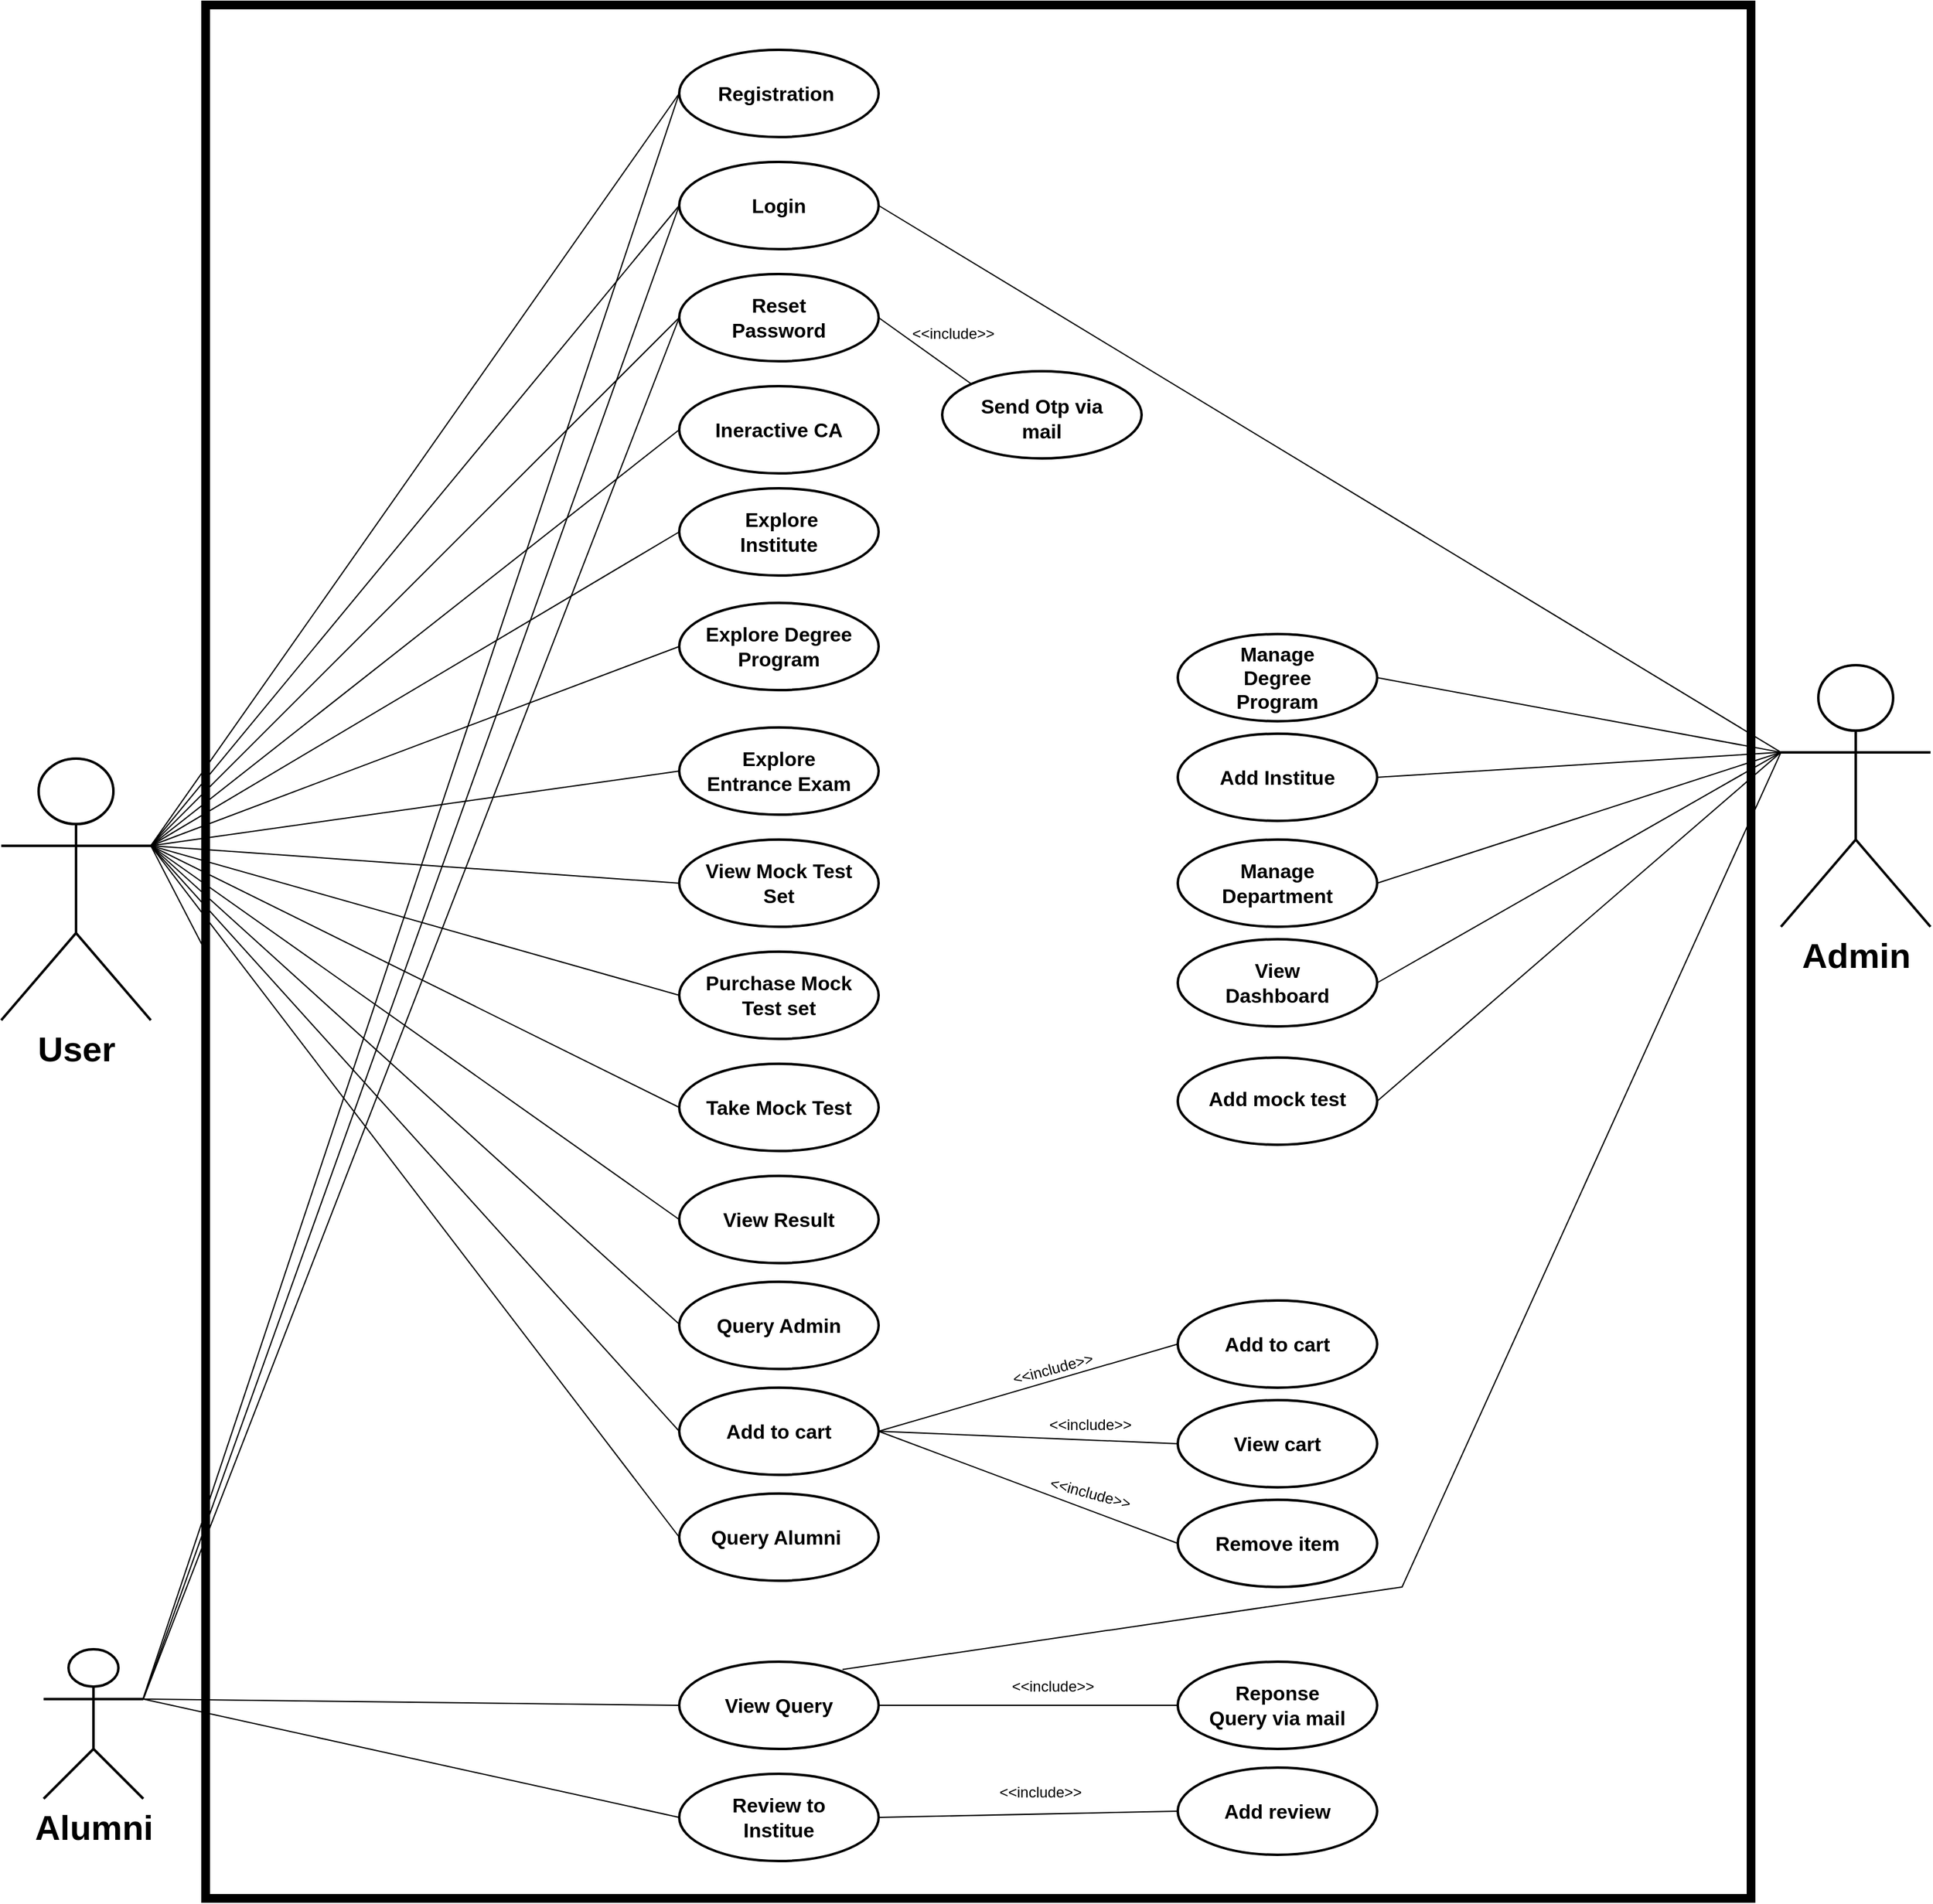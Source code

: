 <mxfile version="24.2.7" type="device">
  <diagram name="Page-1" id="6y64Vb8HLY1a0R0FsIkA">
    <mxGraphModel dx="2476" dy="1569" grid="1" gridSize="10" guides="1" tooltips="1" connect="1" arrows="1" fold="1" page="1" pageScale="1" pageWidth="1100" pageHeight="850" math="0" shadow="0">
      <root>
        <mxCell id="0" />
        <mxCell id="1" parent="0" />
        <mxCell id="8BLMgCJfqCqZ4kAnsudy-92" value="" style="rounded=0;whiteSpace=wrap;html=1;strokeWidth=7;" vertex="1" parent="1">
          <mxGeometry x="40" y="-130" width="1240" height="1520" as="geometry" />
        </mxCell>
        <mxCell id="8BLMgCJfqCqZ4kAnsudy-1" value="&lt;font style=&quot;font-size: 28px;&quot;&gt;&lt;b&gt;User&lt;/b&gt;&lt;/font&gt;" style="shape=umlActor;verticalLabelPosition=bottom;verticalAlign=top;html=1;outlineConnect=0;strokeWidth=2;" vertex="1" parent="1">
          <mxGeometry x="-124" y="475" width="120" height="210" as="geometry" />
        </mxCell>
        <mxCell id="8BLMgCJfqCqZ4kAnsudy-2" value="" style="ellipse;whiteSpace=wrap;html=1;strokeWidth=2;" vertex="1" parent="1">
          <mxGeometry x="420" y="-94" width="160" height="70" as="geometry" />
        </mxCell>
        <mxCell id="8BLMgCJfqCqZ4kAnsudy-3" value="&lt;b&gt;&lt;font style=&quot;font-size: 16px;&quot;&gt;Registration&amp;nbsp;&lt;/font&gt;&lt;/b&gt;" style="text;html=1;align=center;verticalAlign=middle;whiteSpace=wrap;rounded=0;" vertex="1" parent="1">
          <mxGeometry x="440" y="-89" width="120" height="60" as="geometry" />
        </mxCell>
        <mxCell id="8BLMgCJfqCqZ4kAnsudy-4" value="" style="ellipse;whiteSpace=wrap;html=1;strokeWidth=2;" vertex="1" parent="1">
          <mxGeometry x="420" y="86" width="160" height="70" as="geometry" />
        </mxCell>
        <mxCell id="8BLMgCJfqCqZ4kAnsudy-5" value="&lt;span style=&quot;font-size: 16px;&quot;&gt;&lt;b&gt;Reset Password&lt;/b&gt;&lt;/span&gt;" style="text;html=1;align=center;verticalAlign=middle;whiteSpace=wrap;rounded=0;" vertex="1" parent="1">
          <mxGeometry x="440" y="93.5" width="120" height="55" as="geometry" />
        </mxCell>
        <mxCell id="8BLMgCJfqCqZ4kAnsudy-6" value="" style="ellipse;whiteSpace=wrap;html=1;strokeWidth=2;" vertex="1" parent="1">
          <mxGeometry x="420" y="176" width="160" height="70" as="geometry" />
        </mxCell>
        <mxCell id="8BLMgCJfqCqZ4kAnsudy-7" value="&lt;b&gt;&lt;font style=&quot;font-size: 16px;&quot;&gt;Ineractive CA&lt;/font&gt;&lt;/b&gt;" style="text;html=1;align=center;verticalAlign=middle;whiteSpace=wrap;rounded=0;" vertex="1" parent="1">
          <mxGeometry x="440" y="181" width="120" height="60" as="geometry" />
        </mxCell>
        <mxCell id="8BLMgCJfqCqZ4kAnsudy-8" value="" style="ellipse;whiteSpace=wrap;html=1;strokeWidth=2;" vertex="1" parent="1">
          <mxGeometry x="420" y="-4" width="160" height="70" as="geometry" />
        </mxCell>
        <mxCell id="8BLMgCJfqCqZ4kAnsudy-9" value="&lt;b&gt;&lt;font style=&quot;font-size: 16px;&quot;&gt;Login&lt;/font&gt;&lt;/b&gt;" style="text;html=1;align=center;verticalAlign=middle;whiteSpace=wrap;rounded=0;" vertex="1" parent="1">
          <mxGeometry x="440" y="1" width="120" height="60" as="geometry" />
        </mxCell>
        <mxCell id="8BLMgCJfqCqZ4kAnsudy-10" value="" style="ellipse;whiteSpace=wrap;html=1;strokeWidth=2;" vertex="1" parent="1">
          <mxGeometry x="420" y="258" width="160" height="70" as="geometry" />
        </mxCell>
        <mxCell id="8BLMgCJfqCqZ4kAnsudy-11" value="&lt;span style=&quot;font-size: 16px;&quot;&gt;&lt;b&gt;&amp;nbsp;Explore Institute&lt;/b&gt;&lt;/span&gt;" style="text;html=1;align=center;verticalAlign=middle;whiteSpace=wrap;rounded=0;" vertex="1" parent="1">
          <mxGeometry x="440" y="263" width="120" height="60" as="geometry" />
        </mxCell>
        <mxCell id="8BLMgCJfqCqZ4kAnsudy-12" value="" style="ellipse;whiteSpace=wrap;html=1;strokeWidth=2;" vertex="1" parent="1">
          <mxGeometry x="420" y="450" width="160" height="70" as="geometry" />
        </mxCell>
        <mxCell id="8BLMgCJfqCqZ4kAnsudy-13" value="&lt;span style=&quot;font-size: 16px;&quot;&gt;&lt;b&gt;Explore Entrance Exam&lt;/b&gt;&lt;/span&gt;" style="text;html=1;align=center;verticalAlign=middle;whiteSpace=wrap;rounded=0;" vertex="1" parent="1">
          <mxGeometry x="440" y="455" width="120" height="60" as="geometry" />
        </mxCell>
        <mxCell id="8BLMgCJfqCqZ4kAnsudy-14" value="" style="ellipse;whiteSpace=wrap;html=1;strokeWidth=2;" vertex="1" parent="1">
          <mxGeometry x="420" y="540" width="160" height="70" as="geometry" />
        </mxCell>
        <mxCell id="8BLMgCJfqCqZ4kAnsudy-15" value="&lt;b&gt;&lt;font style=&quot;font-size: 16px;&quot;&gt;View Mock Test Set&lt;/font&gt;&lt;/b&gt;" style="text;html=1;align=center;verticalAlign=middle;whiteSpace=wrap;rounded=0;" vertex="1" parent="1">
          <mxGeometry x="440" y="545" width="120" height="60" as="geometry" />
        </mxCell>
        <mxCell id="8BLMgCJfqCqZ4kAnsudy-16" value="" style="ellipse;whiteSpace=wrap;html=1;strokeWidth=2;" vertex="1" parent="1">
          <mxGeometry x="420" y="630" width="160" height="70" as="geometry" />
        </mxCell>
        <mxCell id="8BLMgCJfqCqZ4kAnsudy-17" value="&lt;b&gt;&lt;font style=&quot;font-size: 16px;&quot;&gt;Purchase Mock Test set&lt;/font&gt;&lt;/b&gt;" style="text;html=1;align=center;verticalAlign=middle;whiteSpace=wrap;rounded=0;" vertex="1" parent="1">
          <mxGeometry x="440" y="635" width="120" height="60" as="geometry" />
        </mxCell>
        <mxCell id="8BLMgCJfqCqZ4kAnsudy-18" value="" style="ellipse;whiteSpace=wrap;html=1;strokeWidth=2;" vertex="1" parent="1">
          <mxGeometry x="420" y="720" width="160" height="70" as="geometry" />
        </mxCell>
        <mxCell id="8BLMgCJfqCqZ4kAnsudy-19" value="&lt;b&gt;&lt;font style=&quot;font-size: 16px;&quot;&gt;Take Mock Test&lt;/font&gt;&lt;/b&gt;" style="text;html=1;align=center;verticalAlign=middle;whiteSpace=wrap;rounded=0;" vertex="1" parent="1">
          <mxGeometry x="440" y="725" width="120" height="60" as="geometry" />
        </mxCell>
        <mxCell id="8BLMgCJfqCqZ4kAnsudy-20" value="" style="ellipse;whiteSpace=wrap;html=1;strokeWidth=2;" vertex="1" parent="1">
          <mxGeometry x="420" y="810" width="160" height="70" as="geometry" />
        </mxCell>
        <mxCell id="8BLMgCJfqCqZ4kAnsudy-21" value="&lt;b&gt;&lt;font style=&quot;font-size: 16px;&quot;&gt;View Result&lt;/font&gt;&lt;/b&gt;" style="text;html=1;align=center;verticalAlign=middle;whiteSpace=wrap;rounded=0;" vertex="1" parent="1">
          <mxGeometry x="440" y="815" width="120" height="60" as="geometry" />
        </mxCell>
        <mxCell id="8BLMgCJfqCqZ4kAnsudy-22" value="" style="ellipse;whiteSpace=wrap;html=1;strokeWidth=2;" vertex="1" parent="1">
          <mxGeometry x="420" y="1065" width="160" height="70" as="geometry" />
        </mxCell>
        <mxCell id="8BLMgCJfqCqZ4kAnsudy-23" value="&lt;b&gt;&lt;font style=&quot;font-size: 16px;&quot;&gt;Query Alumni&amp;nbsp;&lt;/font&gt;&lt;/b&gt;" style="text;html=1;align=center;verticalAlign=middle;whiteSpace=wrap;rounded=0;" vertex="1" parent="1">
          <mxGeometry x="440" y="1070" width="120" height="60" as="geometry" />
        </mxCell>
        <mxCell id="8BLMgCJfqCqZ4kAnsudy-24" value="" style="ellipse;whiteSpace=wrap;html=1;strokeWidth=2;" vertex="1" parent="1">
          <mxGeometry x="420" y="1200" width="160" height="70" as="geometry" />
        </mxCell>
        <mxCell id="8BLMgCJfqCqZ4kAnsudy-25" value="&lt;b&gt;&lt;font style=&quot;font-size: 16px;&quot;&gt;View Query&lt;/font&gt;&lt;/b&gt;" style="text;html=1;align=center;verticalAlign=middle;whiteSpace=wrap;rounded=0;" vertex="1" parent="1">
          <mxGeometry x="440" y="1205" width="120" height="60" as="geometry" />
        </mxCell>
        <mxCell id="8BLMgCJfqCqZ4kAnsudy-26" value="" style="ellipse;whiteSpace=wrap;html=1;strokeWidth=2;" vertex="1" parent="1">
          <mxGeometry x="420" y="1290" width="160" height="70" as="geometry" />
        </mxCell>
        <mxCell id="8BLMgCJfqCqZ4kAnsudy-27" value="&lt;span style=&quot;font-size: 16px;&quot;&gt;&lt;b&gt;Review to Institue&lt;/b&gt;&lt;/span&gt;" style="text;html=1;align=center;verticalAlign=middle;whiteSpace=wrap;rounded=0;" vertex="1" parent="1">
          <mxGeometry x="440" y="1295" width="120" height="60" as="geometry" />
        </mxCell>
        <mxCell id="8BLMgCJfqCqZ4kAnsudy-28" value="&lt;div&gt;&lt;font size=&quot;1&quot; style=&quot;&quot;&gt;&lt;b style=&quot;font-size: 28px;&quot;&gt;Alumni&lt;/b&gt;&lt;/font&gt;&lt;/div&gt;" style="shape=umlActor;verticalLabelPosition=bottom;verticalAlign=top;html=1;outlineConnect=0;strokeWidth=2;" vertex="1" parent="1">
          <mxGeometry x="-90" y="1190" width="80" height="120" as="geometry" />
        </mxCell>
        <mxCell id="8BLMgCJfqCqZ4kAnsudy-29" value="" style="ellipse;whiteSpace=wrap;html=1;strokeWidth=2;" vertex="1" parent="1">
          <mxGeometry x="631" y="164" width="160" height="70" as="geometry" />
        </mxCell>
        <mxCell id="8BLMgCJfqCqZ4kAnsudy-30" value="&lt;span style=&quot;font-size: 16px;&quot;&gt;&lt;b&gt;Send Otp via mail&lt;/b&gt;&lt;/span&gt;" style="text;html=1;align=center;verticalAlign=middle;whiteSpace=wrap;rounded=0;" vertex="1" parent="1">
          <mxGeometry x="651" y="172" width="120" height="60" as="geometry" />
        </mxCell>
        <mxCell id="8BLMgCJfqCqZ4kAnsudy-31" value="" style="ellipse;whiteSpace=wrap;html=1;strokeWidth=2;" vertex="1" parent="1">
          <mxGeometry x="820" y="375" width="160" height="70" as="geometry" />
        </mxCell>
        <mxCell id="8BLMgCJfqCqZ4kAnsudy-32" value="&lt;span style=&quot;font-size: 16px;&quot;&gt;&lt;b&gt;Manage Degree Program&lt;/b&gt;&lt;/span&gt;" style="text;html=1;align=center;verticalAlign=middle;whiteSpace=wrap;rounded=0;" vertex="1" parent="1">
          <mxGeometry x="840" y="380" width="120" height="60" as="geometry" />
        </mxCell>
        <mxCell id="8BLMgCJfqCqZ4kAnsudy-33" value="" style="ellipse;whiteSpace=wrap;html=1;strokeWidth=2;" vertex="1" parent="1">
          <mxGeometry x="820" y="455" width="160" height="70" as="geometry" />
        </mxCell>
        <mxCell id="8BLMgCJfqCqZ4kAnsudy-34" value="&lt;span style=&quot;font-size: 16px;&quot;&gt;&lt;b&gt;Add Institue&lt;/b&gt;&lt;/span&gt;" style="text;html=1;align=center;verticalAlign=middle;whiteSpace=wrap;rounded=0;" vertex="1" parent="1">
          <mxGeometry x="840" y="460" width="120" height="60" as="geometry" />
        </mxCell>
        <mxCell id="8BLMgCJfqCqZ4kAnsudy-35" value="" style="ellipse;whiteSpace=wrap;html=1;strokeWidth=2;" vertex="1" parent="1">
          <mxGeometry x="820" y="540" width="160" height="70" as="geometry" />
        </mxCell>
        <mxCell id="8BLMgCJfqCqZ4kAnsudy-36" value="&lt;span style=&quot;font-size: 16px;&quot;&gt;&lt;b&gt;Manage Department&lt;/b&gt;&lt;/span&gt;" style="text;html=1;align=center;verticalAlign=middle;whiteSpace=wrap;rounded=0;" vertex="1" parent="1">
          <mxGeometry x="840" y="545" width="120" height="60" as="geometry" />
        </mxCell>
        <mxCell id="8BLMgCJfqCqZ4kAnsudy-37" value="" style="ellipse;whiteSpace=wrap;html=1;strokeWidth=2;" vertex="1" parent="1">
          <mxGeometry x="820" y="620" width="160" height="70" as="geometry" />
        </mxCell>
        <mxCell id="8BLMgCJfqCqZ4kAnsudy-38" value="&lt;span style=&quot;font-size: 16px;&quot;&gt;&lt;b&gt;View Dashboard&lt;/b&gt;&lt;/span&gt;" style="text;html=1;align=center;verticalAlign=middle;whiteSpace=wrap;rounded=0;" vertex="1" parent="1">
          <mxGeometry x="840" y="625" width="120" height="60" as="geometry" />
        </mxCell>
        <mxCell id="8BLMgCJfqCqZ4kAnsudy-39" value="&lt;font style=&quot;font-size: 28px;&quot;&gt;&lt;b&gt;Admin&lt;/b&gt;&lt;/font&gt;" style="shape=umlActor;verticalLabelPosition=bottom;verticalAlign=top;html=1;outlineConnect=0;strokeWidth=2;" vertex="1" parent="1">
          <mxGeometry x="1304" y="400" width="120" height="210" as="geometry" />
        </mxCell>
        <mxCell id="8BLMgCJfqCqZ4kAnsudy-40" value="" style="ellipse;whiteSpace=wrap;html=1;strokeWidth=2;" vertex="1" parent="1">
          <mxGeometry x="420" y="895" width="160" height="70" as="geometry" />
        </mxCell>
        <mxCell id="8BLMgCJfqCqZ4kAnsudy-41" value="&lt;b&gt;&lt;font style=&quot;font-size: 16px;&quot;&gt;Query Admin&lt;/font&gt;&lt;/b&gt;" style="text;html=1;align=center;verticalAlign=middle;whiteSpace=wrap;rounded=0;" vertex="1" parent="1">
          <mxGeometry x="440" y="900" width="120" height="60" as="geometry" />
        </mxCell>
        <mxCell id="8BLMgCJfqCqZ4kAnsudy-42" value="" style="ellipse;whiteSpace=wrap;html=1;strokeWidth=2;" vertex="1" parent="1">
          <mxGeometry x="420" y="980" width="160" height="70" as="geometry" />
        </mxCell>
        <mxCell id="8BLMgCJfqCqZ4kAnsudy-43" value="&lt;b&gt;&lt;font style=&quot;font-size: 16px;&quot;&gt;Add to cart&lt;/font&gt;&lt;/b&gt;" style="text;html=1;align=center;verticalAlign=middle;whiteSpace=wrap;rounded=0;" vertex="1" parent="1">
          <mxGeometry x="440" y="985" width="120" height="60" as="geometry" />
        </mxCell>
        <mxCell id="8BLMgCJfqCqZ4kAnsudy-44" value="" style="ellipse;whiteSpace=wrap;html=1;strokeWidth=2;" vertex="1" parent="1">
          <mxGeometry x="820" y="910" width="160" height="70" as="geometry" />
        </mxCell>
        <mxCell id="8BLMgCJfqCqZ4kAnsudy-45" value="&lt;b&gt;&lt;font style=&quot;font-size: 16px;&quot;&gt;Add to cart&lt;/font&gt;&lt;/b&gt;" style="text;html=1;align=center;verticalAlign=middle;whiteSpace=wrap;rounded=0;" vertex="1" parent="1">
          <mxGeometry x="840" y="915" width="120" height="60" as="geometry" />
        </mxCell>
        <mxCell id="8BLMgCJfqCqZ4kAnsudy-46" value="" style="ellipse;whiteSpace=wrap;html=1;strokeWidth=2;" vertex="1" parent="1">
          <mxGeometry x="820" y="990" width="160" height="70" as="geometry" />
        </mxCell>
        <mxCell id="8BLMgCJfqCqZ4kAnsudy-47" value="&lt;b&gt;&lt;font style=&quot;font-size: 16px;&quot;&gt;View cart&lt;/font&gt;&lt;/b&gt;" style="text;html=1;align=center;verticalAlign=middle;whiteSpace=wrap;rounded=0;" vertex="1" parent="1">
          <mxGeometry x="840" y="995" width="120" height="60" as="geometry" />
        </mxCell>
        <mxCell id="8BLMgCJfqCqZ4kAnsudy-48" value="" style="ellipse;whiteSpace=wrap;html=1;strokeWidth=2;" vertex="1" parent="1">
          <mxGeometry x="820" y="1070" width="160" height="70" as="geometry" />
        </mxCell>
        <mxCell id="8BLMgCJfqCqZ4kAnsudy-49" value="&lt;b&gt;&lt;font style=&quot;font-size: 16px;&quot;&gt;Remove item&lt;/font&gt;&lt;/b&gt;" style="text;html=1;align=center;verticalAlign=middle;whiteSpace=wrap;rounded=0;" vertex="1" parent="1">
          <mxGeometry x="840" y="1075" width="120" height="60" as="geometry" />
        </mxCell>
        <mxCell id="8BLMgCJfqCqZ4kAnsudy-50" value="" style="ellipse;whiteSpace=wrap;html=1;strokeWidth=2;" vertex="1" parent="1">
          <mxGeometry x="820" y="1200" width="160" height="70" as="geometry" />
        </mxCell>
        <mxCell id="8BLMgCJfqCqZ4kAnsudy-51" value="&lt;b&gt;&lt;font style=&quot;font-size: 16px;&quot;&gt;Reponse Query via mail&lt;/font&gt;&lt;/b&gt;" style="text;html=1;align=center;verticalAlign=middle;whiteSpace=wrap;rounded=0;" vertex="1" parent="1">
          <mxGeometry x="840" y="1205" width="120" height="60" as="geometry" />
        </mxCell>
        <mxCell id="8BLMgCJfqCqZ4kAnsudy-52" value="" style="ellipse;whiteSpace=wrap;html=1;strokeWidth=2;" vertex="1" parent="1">
          <mxGeometry x="820" y="1285" width="160" height="70" as="geometry" />
        </mxCell>
        <mxCell id="8BLMgCJfqCqZ4kAnsudy-53" value="&lt;span style=&quot;font-size: 16px;&quot;&gt;&lt;b&gt;Add review&lt;/b&gt;&lt;/span&gt;" style="text;html=1;align=center;verticalAlign=middle;whiteSpace=wrap;rounded=0;" vertex="1" parent="1">
          <mxGeometry x="840" y="1290" width="120" height="60" as="geometry" />
        </mxCell>
        <mxCell id="8BLMgCJfqCqZ4kAnsudy-54" value="" style="endArrow=none;html=1;rounded=0;entryX=0;entryY=0.5;entryDx=0;entryDy=0;exitX=1;exitY=0.333;exitDx=0;exitDy=0;exitPerimeter=0;" edge="1" parent="1" source="8BLMgCJfqCqZ4kAnsudy-1" target="8BLMgCJfqCqZ4kAnsudy-2">
          <mxGeometry width="50" height="50" relative="1" as="geometry">
            <mxPoint x="760" y="400" as="sourcePoint" />
            <mxPoint x="810" y="350" as="targetPoint" />
          </mxGeometry>
        </mxCell>
        <mxCell id="8BLMgCJfqCqZ4kAnsudy-55" value="" style="endArrow=none;html=1;rounded=0;exitX=1;exitY=0.333;exitDx=0;exitDy=0;exitPerimeter=0;entryX=0;entryY=0.5;entryDx=0;entryDy=0;" edge="1" parent="1" source="8BLMgCJfqCqZ4kAnsudy-1" target="8BLMgCJfqCqZ4kAnsudy-8">
          <mxGeometry width="50" height="50" relative="1" as="geometry">
            <mxPoint x="760" y="400" as="sourcePoint" />
            <mxPoint x="810" y="350" as="targetPoint" />
          </mxGeometry>
        </mxCell>
        <mxCell id="8BLMgCJfqCqZ4kAnsudy-56" value="" style="endArrow=none;html=1;rounded=0;exitX=1;exitY=0.333;exitDx=0;exitDy=0;exitPerimeter=0;entryX=0;entryY=0.5;entryDx=0;entryDy=0;" edge="1" parent="1" source="8BLMgCJfqCqZ4kAnsudy-1" target="8BLMgCJfqCqZ4kAnsudy-4">
          <mxGeometry width="50" height="50" relative="1" as="geometry">
            <mxPoint x="50" y="555" as="sourcePoint" />
            <mxPoint x="430" y="145" as="targetPoint" />
          </mxGeometry>
        </mxCell>
        <mxCell id="8BLMgCJfqCqZ4kAnsudy-57" value="" style="endArrow=none;html=1;rounded=0;exitX=1;exitY=0.333;exitDx=0;exitDy=0;exitPerimeter=0;entryX=0;entryY=0.5;entryDx=0;entryDy=0;" edge="1" parent="1" source="8BLMgCJfqCqZ4kAnsudy-1" target="8BLMgCJfqCqZ4kAnsudy-6">
          <mxGeometry width="50" height="50" relative="1" as="geometry">
            <mxPoint x="60" y="565" as="sourcePoint" />
            <mxPoint x="440" y="155" as="targetPoint" />
          </mxGeometry>
        </mxCell>
        <mxCell id="8BLMgCJfqCqZ4kAnsudy-58" value="" style="endArrow=none;html=1;rounded=0;entryX=0;entryY=0.5;entryDx=0;entryDy=0;exitX=1;exitY=0.333;exitDx=0;exitDy=0;exitPerimeter=0;" edge="1" parent="1" source="8BLMgCJfqCqZ4kAnsudy-1" target="8BLMgCJfqCqZ4kAnsudy-10">
          <mxGeometry width="50" height="50" relative="1" as="geometry">
            <mxPoint x="90" y="570" as="sourcePoint" />
            <mxPoint x="450" y="165" as="targetPoint" />
          </mxGeometry>
        </mxCell>
        <mxCell id="8BLMgCJfqCqZ4kAnsudy-59" value="" style="endArrow=none;html=1;rounded=0;entryX=0;entryY=0.5;entryDx=0;entryDy=0;exitX=1;exitY=0.333;exitDx=0;exitDy=0;exitPerimeter=0;" edge="1" parent="1" source="8BLMgCJfqCqZ4kAnsudy-1" target="8BLMgCJfqCqZ4kAnsudy-14">
          <mxGeometry width="50" height="50" relative="1" as="geometry">
            <mxPoint x="50" y="555" as="sourcePoint" />
            <mxPoint x="430" y="405" as="targetPoint" />
          </mxGeometry>
        </mxCell>
        <mxCell id="8BLMgCJfqCqZ4kAnsudy-60" value="" style="endArrow=none;html=1;rounded=0;entryX=0;entryY=0.5;entryDx=0;entryDy=0;exitX=1;exitY=0.333;exitDx=0;exitDy=0;exitPerimeter=0;" edge="1" parent="1" source="8BLMgCJfqCqZ4kAnsudy-1" target="8BLMgCJfqCqZ4kAnsudy-16">
          <mxGeometry width="50" height="50" relative="1" as="geometry">
            <mxPoint x="60" y="565" as="sourcePoint" />
            <mxPoint x="440" y="415" as="targetPoint" />
          </mxGeometry>
        </mxCell>
        <mxCell id="8BLMgCJfqCqZ4kAnsudy-61" value="" style="endArrow=none;html=1;rounded=0;entryX=0;entryY=0.5;entryDx=0;entryDy=0;exitX=1;exitY=0.333;exitDx=0;exitDy=0;exitPerimeter=0;" edge="1" parent="1" source="8BLMgCJfqCqZ4kAnsudy-1" target="8BLMgCJfqCqZ4kAnsudy-18">
          <mxGeometry width="50" height="50" relative="1" as="geometry">
            <mxPoint x="70" y="575" as="sourcePoint" />
            <mxPoint x="450" y="425" as="targetPoint" />
          </mxGeometry>
        </mxCell>
        <mxCell id="8BLMgCJfqCqZ4kAnsudy-62" value="" style="endArrow=none;html=1;rounded=0;entryX=0;entryY=0.5;entryDx=0;entryDy=0;exitX=1;exitY=0.333;exitDx=0;exitDy=0;exitPerimeter=0;" edge="1" parent="1" source="8BLMgCJfqCqZ4kAnsudy-1" target="8BLMgCJfqCqZ4kAnsudy-12">
          <mxGeometry width="50" height="50" relative="1" as="geometry">
            <mxPoint x="80" y="585" as="sourcePoint" />
            <mxPoint x="460" y="435" as="targetPoint" />
          </mxGeometry>
        </mxCell>
        <mxCell id="8BLMgCJfqCqZ4kAnsudy-63" value="" style="endArrow=none;html=1;rounded=0;exitX=1;exitY=0.333;exitDx=0;exitDy=0;exitPerimeter=0;entryX=0;entryY=0.5;entryDx=0;entryDy=0;" edge="1" parent="1" source="8BLMgCJfqCqZ4kAnsudy-1" target="8BLMgCJfqCqZ4kAnsudy-20">
          <mxGeometry width="50" height="50" relative="1" as="geometry">
            <mxPoint x="50" y="555" as="sourcePoint" />
            <mxPoint x="410" y="830" as="targetPoint" />
          </mxGeometry>
        </mxCell>
        <mxCell id="8BLMgCJfqCqZ4kAnsudy-64" value="" style="endArrow=none;html=1;rounded=0;entryX=0;entryY=0.5;entryDx=0;entryDy=0;exitX=1;exitY=0.333;exitDx=0;exitDy=0;exitPerimeter=0;" edge="1" parent="1" source="8BLMgCJfqCqZ4kAnsudy-1">
          <mxGeometry width="50" height="50" relative="1" as="geometry">
            <mxPoint x="1280" y="375.667" as="sourcePoint" />
            <mxPoint x="420" y="929" as="targetPoint" />
          </mxGeometry>
        </mxCell>
        <mxCell id="8BLMgCJfqCqZ4kAnsudy-65" value="" style="endArrow=none;html=1;rounded=0;entryX=0;entryY=0.5;entryDx=0;entryDy=0;exitX=1;exitY=0.333;exitDx=0;exitDy=0;exitPerimeter=0;" edge="1" parent="1" source="8BLMgCJfqCqZ4kAnsudy-1" target="8BLMgCJfqCqZ4kAnsudy-42">
          <mxGeometry width="50" height="50" relative="1" as="geometry">
            <mxPoint x="70" y="575" as="sourcePoint" />
            <mxPoint x="450" y="785" as="targetPoint" />
          </mxGeometry>
        </mxCell>
        <mxCell id="8BLMgCJfqCqZ4kAnsudy-66" value="" style="endArrow=none;html=1;rounded=0;entryX=0;entryY=0.5;entryDx=0;entryDy=0;exitX=1;exitY=0.333;exitDx=0;exitDy=0;exitPerimeter=0;" edge="1" parent="1" source="8BLMgCJfqCqZ4kAnsudy-1" target="8BLMgCJfqCqZ4kAnsudy-22">
          <mxGeometry width="50" height="50" relative="1" as="geometry">
            <mxPoint x="60" y="600" as="sourcePoint" />
            <mxPoint x="460" y="795" as="targetPoint" />
          </mxGeometry>
        </mxCell>
        <mxCell id="8BLMgCJfqCqZ4kAnsudy-67" value="" style="endArrow=none;html=1;rounded=0;exitX=1;exitY=0.333;exitDx=0;exitDy=0;exitPerimeter=0;entryX=0;entryY=0.5;entryDx=0;entryDy=0;" edge="1" parent="1" source="8BLMgCJfqCqZ4kAnsudy-28" target="8BLMgCJfqCqZ4kAnsudy-24">
          <mxGeometry width="50" height="50" relative="1" as="geometry">
            <mxPoint x="260" y="1250" as="sourcePoint" />
            <mxPoint x="310" y="1200" as="targetPoint" />
          </mxGeometry>
        </mxCell>
        <mxCell id="8BLMgCJfqCqZ4kAnsudy-68" value="" style="endArrow=none;html=1;rounded=0;exitX=1;exitY=0.333;exitDx=0;exitDy=0;exitPerimeter=0;entryX=0;entryY=0.5;entryDx=0;entryDy=0;" edge="1" parent="1" source="8BLMgCJfqCqZ4kAnsudy-28" target="8BLMgCJfqCqZ4kAnsudy-26">
          <mxGeometry width="50" height="50" relative="1" as="geometry">
            <mxPoint y="1240" as="sourcePoint" />
            <mxPoint x="430" y="1245" as="targetPoint" />
          </mxGeometry>
        </mxCell>
        <mxCell id="8BLMgCJfqCqZ4kAnsudy-69" value="" style="endArrow=none;html=1;rounded=0;exitX=1;exitY=0.5;exitDx=0;exitDy=0;entryX=0;entryY=0.5;entryDx=0;entryDy=0;" edge="1" parent="1" source="8BLMgCJfqCqZ4kAnsudy-42" target="8BLMgCJfqCqZ4kAnsudy-44">
          <mxGeometry width="50" height="50" relative="1" as="geometry">
            <mxPoint x="660" y="1020" as="sourcePoint" />
            <mxPoint x="710" y="970" as="targetPoint" />
          </mxGeometry>
        </mxCell>
        <mxCell id="8BLMgCJfqCqZ4kAnsudy-70" value="" style="endArrow=none;html=1;rounded=0;exitX=1;exitY=0.5;exitDx=0;exitDy=0;entryX=0;entryY=0.5;entryDx=0;entryDy=0;" edge="1" parent="1" source="8BLMgCJfqCqZ4kAnsudy-42" target="8BLMgCJfqCqZ4kAnsudy-46">
          <mxGeometry width="50" height="50" relative="1" as="geometry">
            <mxPoint x="590" y="1025" as="sourcePoint" />
            <mxPoint x="830" y="955" as="targetPoint" />
          </mxGeometry>
        </mxCell>
        <mxCell id="8BLMgCJfqCqZ4kAnsudy-71" value="" style="endArrow=none;html=1;rounded=0;exitX=1;exitY=0.5;exitDx=0;exitDy=0;entryX=0;entryY=0.5;entryDx=0;entryDy=0;" edge="1" parent="1" source="8BLMgCJfqCqZ4kAnsudy-42" target="8BLMgCJfqCqZ4kAnsudy-48">
          <mxGeometry width="50" height="50" relative="1" as="geometry">
            <mxPoint x="600" y="1035" as="sourcePoint" />
            <mxPoint x="840" y="965" as="targetPoint" />
          </mxGeometry>
        </mxCell>
        <mxCell id="8BLMgCJfqCqZ4kAnsudy-72" value="&amp;lt;&amp;lt;include&amp;gt;&amp;gt;" style="text;html=1;align=center;verticalAlign=middle;whiteSpace=wrap;rounded=0;rotation=-15;" vertex="1" parent="1">
          <mxGeometry x="690" y="950" width="60" height="30" as="geometry" />
        </mxCell>
        <mxCell id="8BLMgCJfqCqZ4kAnsudy-73" value="&amp;lt;&amp;lt;include&amp;gt;&amp;gt;" style="text;html=1;align=center;verticalAlign=middle;whiteSpace=wrap;rounded=0;rotation=0;" vertex="1" parent="1">
          <mxGeometry x="720" y="995" width="60" height="30" as="geometry" />
        </mxCell>
        <mxCell id="8BLMgCJfqCqZ4kAnsudy-74" value="&amp;lt;&amp;lt;include&amp;gt;&amp;gt;" style="text;html=1;align=center;verticalAlign=middle;whiteSpace=wrap;rounded=0;rotation=15;" vertex="1" parent="1">
          <mxGeometry x="720" y="1050" width="60" height="30" as="geometry" />
        </mxCell>
        <mxCell id="8BLMgCJfqCqZ4kAnsudy-75" value="" style="endArrow=none;html=1;rounded=0;exitX=1;exitY=0.5;exitDx=0;exitDy=0;entryX=0;entryY=0.5;entryDx=0;entryDy=0;" edge="1" parent="1" source="8BLMgCJfqCqZ4kAnsudy-24" target="8BLMgCJfqCqZ4kAnsudy-50">
          <mxGeometry width="50" height="50" relative="1" as="geometry">
            <mxPoint x="770" y="1430" as="sourcePoint" />
            <mxPoint x="820" y="1380" as="targetPoint" />
          </mxGeometry>
        </mxCell>
        <mxCell id="8BLMgCJfqCqZ4kAnsudy-76" value="" style="endArrow=none;html=1;rounded=0;exitX=1;exitY=0.5;exitDx=0;exitDy=0;entryX=0;entryY=0.5;entryDx=0;entryDy=0;" edge="1" parent="1" source="8BLMgCJfqCqZ4kAnsudy-26" target="8BLMgCJfqCqZ4kAnsudy-52">
          <mxGeometry width="50" height="50" relative="1" as="geometry">
            <mxPoint x="590" y="1245" as="sourcePoint" />
            <mxPoint x="830" y="1245" as="targetPoint" />
          </mxGeometry>
        </mxCell>
        <mxCell id="8BLMgCJfqCqZ4kAnsudy-77" value="&amp;lt;&amp;lt;include&amp;gt;&amp;gt;" style="text;html=1;align=center;verticalAlign=middle;whiteSpace=wrap;rounded=0;" vertex="1" parent="1">
          <mxGeometry x="690" y="1205" width="60" height="30" as="geometry" />
        </mxCell>
        <mxCell id="8BLMgCJfqCqZ4kAnsudy-78" value="&amp;lt;&amp;lt;include&amp;gt;&amp;gt;" style="text;html=1;align=center;verticalAlign=middle;whiteSpace=wrap;rounded=0;" vertex="1" parent="1">
          <mxGeometry x="680" y="1290" width="60" height="30" as="geometry" />
        </mxCell>
        <mxCell id="8BLMgCJfqCqZ4kAnsudy-79" value="" style="endArrow=none;html=1;rounded=0;exitX=1;exitY=0.5;exitDx=0;exitDy=0;entryX=0;entryY=0;entryDx=0;entryDy=0;" edge="1" parent="1" source="8BLMgCJfqCqZ4kAnsudy-4" target="8BLMgCJfqCqZ4kAnsudy-29">
          <mxGeometry width="50" height="50" relative="1" as="geometry">
            <mxPoint x="830" y="430" as="sourcePoint" />
            <mxPoint x="880" y="380" as="targetPoint" />
          </mxGeometry>
        </mxCell>
        <mxCell id="8BLMgCJfqCqZ4kAnsudy-80" value="&amp;lt;&amp;lt;include&amp;gt;&amp;gt;" style="text;html=1;align=center;verticalAlign=middle;whiteSpace=wrap;rounded=0;" vertex="1" parent="1">
          <mxGeometry x="610" y="118.5" width="60" height="30" as="geometry" />
        </mxCell>
        <mxCell id="8BLMgCJfqCqZ4kAnsudy-82" value="" style="endArrow=none;html=1;rounded=0;exitX=1;exitY=0.5;exitDx=0;exitDy=0;entryX=0;entryY=0.333;entryDx=0;entryDy=0;entryPerimeter=0;" edge="1" parent="1" source="8BLMgCJfqCqZ4kAnsudy-31" target="8BLMgCJfqCqZ4kAnsudy-39">
          <mxGeometry width="50" height="50" relative="1" as="geometry">
            <mxPoint x="1120" y="540" as="sourcePoint" />
            <mxPoint x="1170" y="490" as="targetPoint" />
          </mxGeometry>
        </mxCell>
        <mxCell id="8BLMgCJfqCqZ4kAnsudy-83" value="" style="endArrow=none;html=1;rounded=0;exitX=1;exitY=0.5;exitDx=0;exitDy=0;entryX=0;entryY=0.333;entryDx=0;entryDy=0;entryPerimeter=0;" edge="1" parent="1" source="8BLMgCJfqCqZ4kAnsudy-33" target="8BLMgCJfqCqZ4kAnsudy-39">
          <mxGeometry width="50" height="50" relative="1" as="geometry">
            <mxPoint x="990" y="420" as="sourcePoint" />
            <mxPoint x="1290" y="480" as="targetPoint" />
          </mxGeometry>
        </mxCell>
        <mxCell id="8BLMgCJfqCqZ4kAnsudy-84" value="" style="endArrow=none;html=1;rounded=0;exitX=1;exitY=0.5;exitDx=0;exitDy=0;entryX=0;entryY=0.333;entryDx=0;entryDy=0;entryPerimeter=0;" edge="1" parent="1" source="8BLMgCJfqCqZ4kAnsudy-35" target="8BLMgCJfqCqZ4kAnsudy-39">
          <mxGeometry width="50" height="50" relative="1" as="geometry">
            <mxPoint x="1000" y="430" as="sourcePoint" />
            <mxPoint x="1300" y="490" as="targetPoint" />
          </mxGeometry>
        </mxCell>
        <mxCell id="8BLMgCJfqCqZ4kAnsudy-85" value="" style="endArrow=none;html=1;rounded=0;exitX=1;exitY=0.5;exitDx=0;exitDy=0;entryX=0;entryY=0.333;entryDx=0;entryDy=0;entryPerimeter=0;" edge="1" parent="1" source="8BLMgCJfqCqZ4kAnsudy-37" target="8BLMgCJfqCqZ4kAnsudy-39">
          <mxGeometry width="50" height="50" relative="1" as="geometry">
            <mxPoint x="1010" y="440" as="sourcePoint" />
            <mxPoint x="1310" y="500" as="targetPoint" />
          </mxGeometry>
        </mxCell>
        <mxCell id="8BLMgCJfqCqZ4kAnsudy-86" value="" style="endArrow=none;html=1;rounded=0;exitX=0.925;exitY=0.021;exitDx=0;exitDy=0;entryX=0;entryY=0.333;entryDx=0;entryDy=0;entryPerimeter=0;exitPerimeter=0;" edge="1" parent="1" source="8BLMgCJfqCqZ4kAnsudy-25" target="8BLMgCJfqCqZ4kAnsudy-39">
          <mxGeometry width="50" height="50" relative="1" as="geometry">
            <mxPoint x="540" y="1226.5" as="sourcePoint" />
            <mxPoint x="1310" y="470" as="targetPoint" />
            <Array as="points">
              <mxPoint x="1000" y="1140" />
            </Array>
          </mxGeometry>
        </mxCell>
        <mxCell id="8BLMgCJfqCqZ4kAnsudy-87" value="&lt;b style=&quot;font-size: 16px;&quot;&gt;Explore Degree Program&lt;/b&gt;" style="ellipse;whiteSpace=wrap;html=1;strokeWidth=2;" vertex="1" parent="1">
          <mxGeometry x="420" y="350" width="160" height="70" as="geometry" />
        </mxCell>
        <mxCell id="8BLMgCJfqCqZ4kAnsudy-90" value="" style="endArrow=none;html=1;rounded=0;entryX=0;entryY=0.5;entryDx=0;entryDy=0;exitX=1;exitY=0.333;exitDx=0;exitDy=0;exitPerimeter=0;" edge="1" parent="1" source="8BLMgCJfqCqZ4kAnsudy-1" target="8BLMgCJfqCqZ4kAnsudy-87">
          <mxGeometry width="50" height="50" relative="1" as="geometry">
            <mxPoint x="420" y="550" as="sourcePoint" />
            <mxPoint x="470" y="500" as="targetPoint" />
          </mxGeometry>
        </mxCell>
        <mxCell id="8BLMgCJfqCqZ4kAnsudy-91" value="" style="endArrow=none;html=1;rounded=0;entryX=0;entryY=0.333;entryDx=0;entryDy=0;entryPerimeter=0;exitX=1;exitY=0.5;exitDx=0;exitDy=0;" edge="1" parent="1" source="8BLMgCJfqCqZ4kAnsudy-8" target="8BLMgCJfqCqZ4kAnsudy-39">
          <mxGeometry width="50" height="50" relative="1" as="geometry">
            <mxPoint x="1040" y="290" as="sourcePoint" />
            <mxPoint x="1090" y="240" as="targetPoint" />
          </mxGeometry>
        </mxCell>
        <mxCell id="8BLMgCJfqCqZ4kAnsudy-93" value="" style="endArrow=none;html=1;rounded=0;entryX=0;entryY=0.5;entryDx=0;entryDy=0;exitX=1;exitY=0.333;exitDx=0;exitDy=0;exitPerimeter=0;" edge="1" parent="1" source="8BLMgCJfqCqZ4kAnsudy-1" target="8BLMgCJfqCqZ4kAnsudy-92">
          <mxGeometry width="50" height="50" relative="1" as="geometry">
            <mxPoint x="40" y="545" as="sourcePoint" />
            <mxPoint x="420" y="930" as="targetPoint" />
          </mxGeometry>
        </mxCell>
        <mxCell id="8BLMgCJfqCqZ4kAnsudy-96" value="" style="ellipse;whiteSpace=wrap;html=1;strokeWidth=2;" vertex="1" parent="1">
          <mxGeometry x="820" y="715" width="160" height="70" as="geometry" />
        </mxCell>
        <mxCell id="8BLMgCJfqCqZ4kAnsudy-95" value="&lt;span style=&quot;font-size: 16px;&quot;&gt;&lt;b&gt;Add mock test&lt;/b&gt;&lt;/span&gt;" style="text;html=1;align=center;verticalAlign=middle;whiteSpace=wrap;rounded=0;" vertex="1" parent="1">
          <mxGeometry x="840" y="718" width="120" height="60" as="geometry" />
        </mxCell>
        <mxCell id="8BLMgCJfqCqZ4kAnsudy-97" value="" style="endArrow=none;html=1;rounded=0;entryX=0;entryY=0.333;entryDx=0;entryDy=0;entryPerimeter=0;exitX=1;exitY=0.5;exitDx=0;exitDy=0;" edge="1" parent="1" source="8BLMgCJfqCqZ4kAnsudy-96" target="8BLMgCJfqCqZ4kAnsudy-39">
          <mxGeometry width="50" height="50" relative="1" as="geometry">
            <mxPoint x="770" y="650" as="sourcePoint" />
            <mxPoint x="820" y="600" as="targetPoint" />
          </mxGeometry>
        </mxCell>
        <mxCell id="8BLMgCJfqCqZ4kAnsudy-98" value="" style="endArrow=none;html=1;rounded=0;exitX=1;exitY=0.333;exitDx=0;exitDy=0;exitPerimeter=0;entryX=0;entryY=0.5;entryDx=0;entryDy=0;" edge="1" parent="1" target="8BLMgCJfqCqZ4kAnsudy-2">
          <mxGeometry width="50" height="50" relative="1" as="geometry">
            <mxPoint x="-10" y="1229" as="sourcePoint" />
            <mxPoint x="590" y="1129" as="targetPoint" />
          </mxGeometry>
        </mxCell>
        <mxCell id="8BLMgCJfqCqZ4kAnsudy-99" value="" style="endArrow=none;html=1;rounded=0;exitX=1;exitY=0.333;exitDx=0;exitDy=0;exitPerimeter=0;entryX=0;entryY=0.5;entryDx=0;entryDy=0;" edge="1" parent="1" source="8BLMgCJfqCqZ4kAnsudy-28" target="8BLMgCJfqCqZ4kAnsudy-8">
          <mxGeometry width="50" height="50" relative="1" as="geometry">
            <mxPoint x="540" y="1260" as="sourcePoint" />
            <mxPoint x="590" y="1210" as="targetPoint" />
          </mxGeometry>
        </mxCell>
        <mxCell id="8BLMgCJfqCqZ4kAnsudy-100" value="" style="endArrow=none;html=1;rounded=0;exitX=1;exitY=0.333;exitDx=0;exitDy=0;exitPerimeter=0;entryX=0;entryY=0.5;entryDx=0;entryDy=0;" edge="1" parent="1" source="8BLMgCJfqCqZ4kAnsudy-28" target="8BLMgCJfqCqZ4kAnsudy-4">
          <mxGeometry width="50" height="50" relative="1" as="geometry">
            <mxPoint x="540" y="1160" as="sourcePoint" />
            <mxPoint x="590" y="1110" as="targetPoint" />
          </mxGeometry>
        </mxCell>
      </root>
    </mxGraphModel>
  </diagram>
</mxfile>
